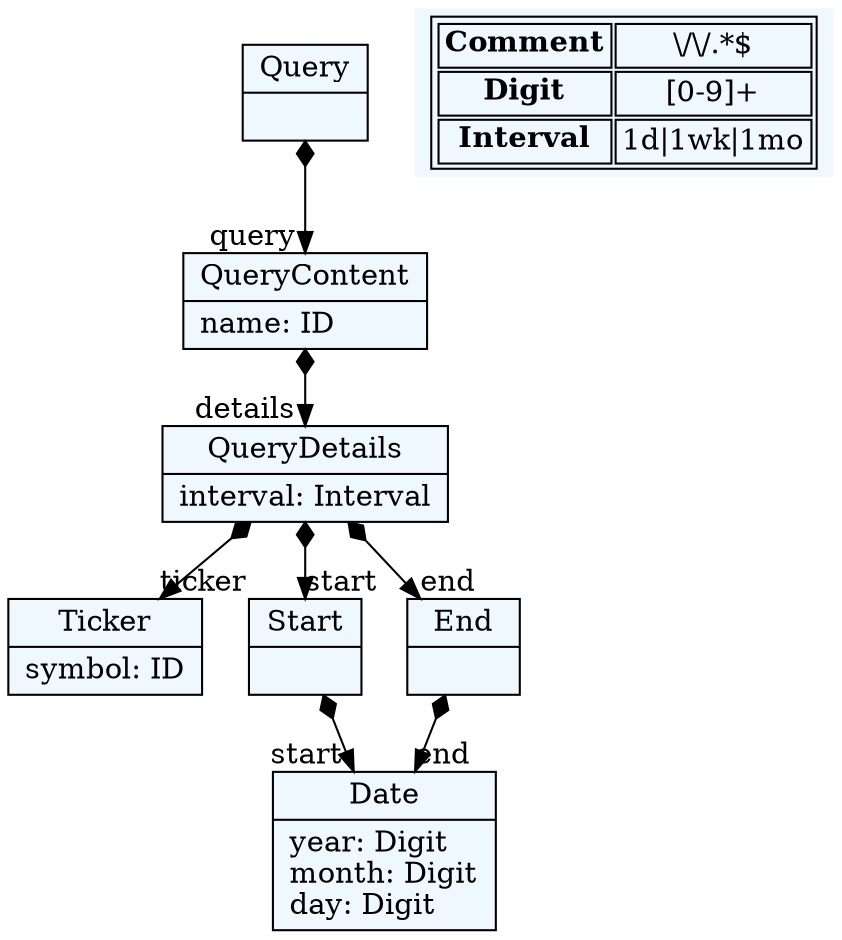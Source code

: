 
    digraph textX {
    fontname = "Bitstream Vera Sans"
    fontsize = 8
    node[
        shape=record,
        style=filled,
        fillcolor=aliceblue
    ]
    nodesep = 0.3
    edge[dir=black,arrowtail=empty]


52187560[ label="{Query|}"]

52179064[ label="{QueryContent|name: ID\l}"]

52181896[ label="{QueryDetails|interval: Interval\l}"]

52196056[ label="{Ticker|symbol: ID\l}"]

52201720[ label="{Start|}"]

52204552[ label="{End|}"]

52207384[ label="{Date|year: Digit\lmonth: Digit\lday: Digit\l}"]



52187560 -> 52179064[arrowtail=diamond, dir=both, headlabel="query "]
52179064 -> 52181896[arrowtail=diamond, dir=both, headlabel="details "]
52181896 -> 52196056[arrowtail=diamond, dir=both, headlabel="ticker "]
52181896 -> 52201720[arrowtail=diamond, dir=both, headlabel="start "]
52181896 -> 52204552[arrowtail=diamond, dir=both, headlabel="end "]
52201720 -> 52207384[arrowtail=diamond, dir=both, headlabel="start "]
52204552 -> 52207384[arrowtail=diamond, dir=both, headlabel="end "]
match_rules [ shape=plaintext, label=< <table>
	<tr>
		<td><b>Comment</b></td><td>\/\/.*$</td>
	</tr>
	<tr>
		<td><b>Digit</b></td><td>[0-9]+</td>
	</tr>
	<tr>
		<td><b>Interval</b></td><td>1d|1wk|1mo</td>
	</tr>
</table> >]


}
